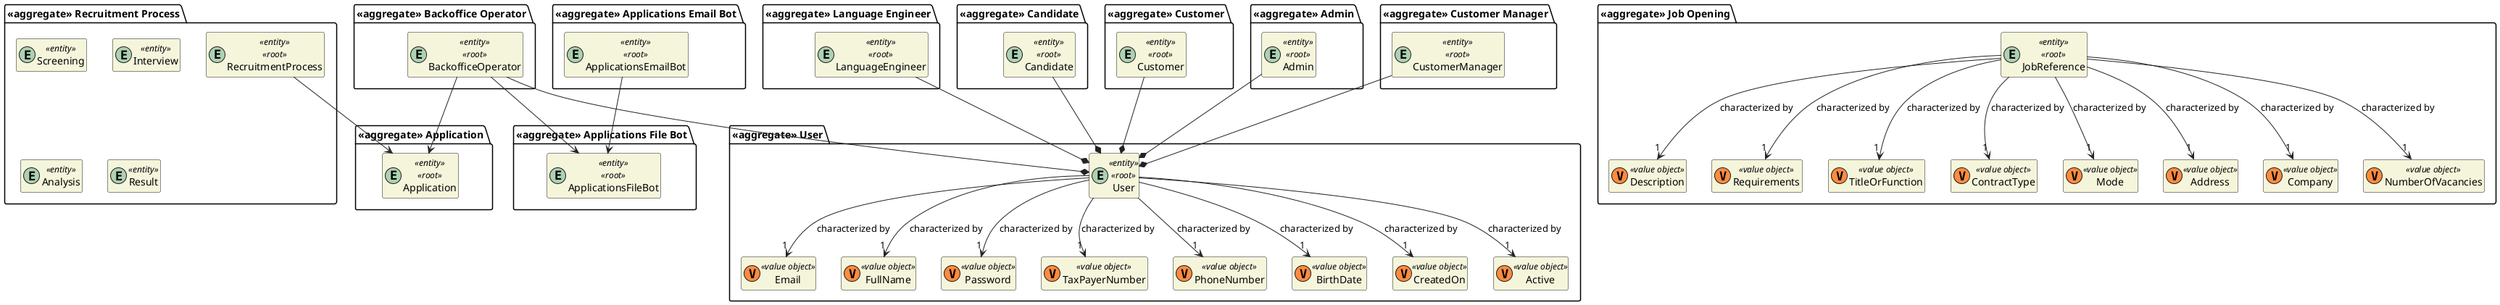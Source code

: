 @startuml domain-model

skinparam classAttributeIconSize 0
hide empty attributes
hide empty methods
skinparam classBackgroundColor beige
skinparam ArrowColor #222222

package "<<aggregate>> User" {

    entity User <<entity>> <<root>> {}

    class Email <<(V,#FF8B40) value object>> {}
    class FullName <<(V,#FF8B40) value object>> {}
    class Password <<(V,#FF8B40) value object>> {}
    class TaxPayerNumber <<(V,#FF8B40) value object>> {}
    class PhoneNumber <<(V,#FF8B40) value object>> {}
    class BirthDate <<(V,#FF8B40) value object>> {}
    class CreatedOn <<(V,#FF8B40) value object>> {}
    class Active <<(V,#FF8B40) value object>> {}
}

package "<<aggregate>> Admin" {
    entity Admin <<entity>> <<root>> {}
}

package "<<aggregate>> Customer Manager" {
    entity CustomerManager <<entity>> <<root>> {}
}

package "<<aggregate>> Backoffice Operator" {
    entity BackofficeOperator <<entity>> <<root>> {}
}

package "<<aggregate>> Language Engineer"{
    entity LanguageEngineer <<entity>> <<root>> {}
}

package "<<aggregate>> Candidate" {
    entity Candidate <<entity>> <<root>> {}
}

package "<<aggregate>> Customer" {
    entity Customer <<entity>> <<root>> {}
}

package "<<aggregate>> Recruitment Process" {
    entity RecruitmentProcess <<entity>> <<root>> {}
    entity Screening <<entity>> {}
    entity Interview <<entity>> {}
    entity Analysis <<entity>> {}
    entity Result <<entity>> {}
}

package "<<aggregate>> Application" {
    entity Application <<entity>> <<root>> {}
}

package "<<aggregate>> Applications Email Bot" {
    entity ApplicationsEmailBot <<entity>> <<root>> {}
}


package "<<aggregate>> Applications File Bot" {
    entity ApplicationsFileBot <<entity>> <<root>> {}
}

package "<<aggregate>> Job Opening" {
    entity JobReference <<entity>> <<root>> {}
    class TitleOrFunction <<(V,#FF8B40) value object>> {}
    class ContractType <<(V,#FF8B40) value object>> {}
    class Mode <<(V,#FF8B40) value object>> {}
    class Address <<(V,#FF8B40) value object>> {}
    class Company <<(V,#FF8B40) value object>> {}
    class NumberOfVacancies <<(V,#FF8B40) value object>> {}
    class Description <<(V,#FF8B40) value object>> {}
    class Requirements <<(V,#FF8B40) value object>> {}  
}

' User value objects
User --> "1" Email : characterized by
User --> "1" FullName : characterized by
User --> "1" Password : characterized by
User --> "1" TaxPayerNumber : characterized by
User --> "1" PhoneNumber : characterized by
User --> "1" BirthDate : characterized by
User --> "1" CreatedOn : characterized by
User --> "1" Active : characterized by
Admin --* User
CustomerManager --* User
BackofficeOperator --* User
Customer --* User
LanguageEngineer --* User
Candidate --* User

' BackofficeOperator
BackofficeOperator --> Application
BackofficeOperator --> ApplicationsFileBot

' Recruitment Process
RecruitmentProcess --> Application

' Applications Email Bot
ApplicationsEmailBot --> ApplicationsFileBot

' JobOpening value objects
JobReference --> "1" TitleOrFunction : characterized by
JobReference --> "1" ContractType : characterized by
JobReference --> "1" Mode : characterized by
JobReference --> "1" Address : characterized by
JobReference --> "1" Company : characterized by
JobReference --> "1" NumberOfVacancies : characterized by
JobReference --> "1" Description : characterized by
JobReference --> "1" Requirements : characterized by

@enduml